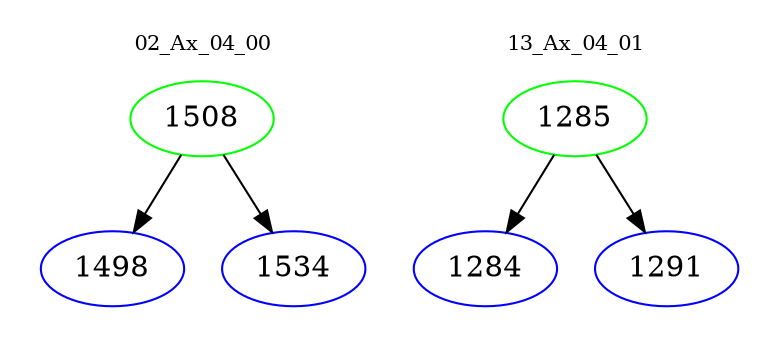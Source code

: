 digraph{
subgraph cluster_0 {
color = white
label = "02_Ax_04_00";
fontsize=10;
T0_1508 [label="1508", color="green"]
T0_1508 -> T0_1498 [color="black"]
T0_1498 [label="1498", color="blue"]
T0_1508 -> T0_1534 [color="black"]
T0_1534 [label="1534", color="blue"]
}
subgraph cluster_1 {
color = white
label = "13_Ax_04_01";
fontsize=10;
T1_1285 [label="1285", color="green"]
T1_1285 -> T1_1284 [color="black"]
T1_1284 [label="1284", color="blue"]
T1_1285 -> T1_1291 [color="black"]
T1_1291 [label="1291", color="blue"]
}
}
